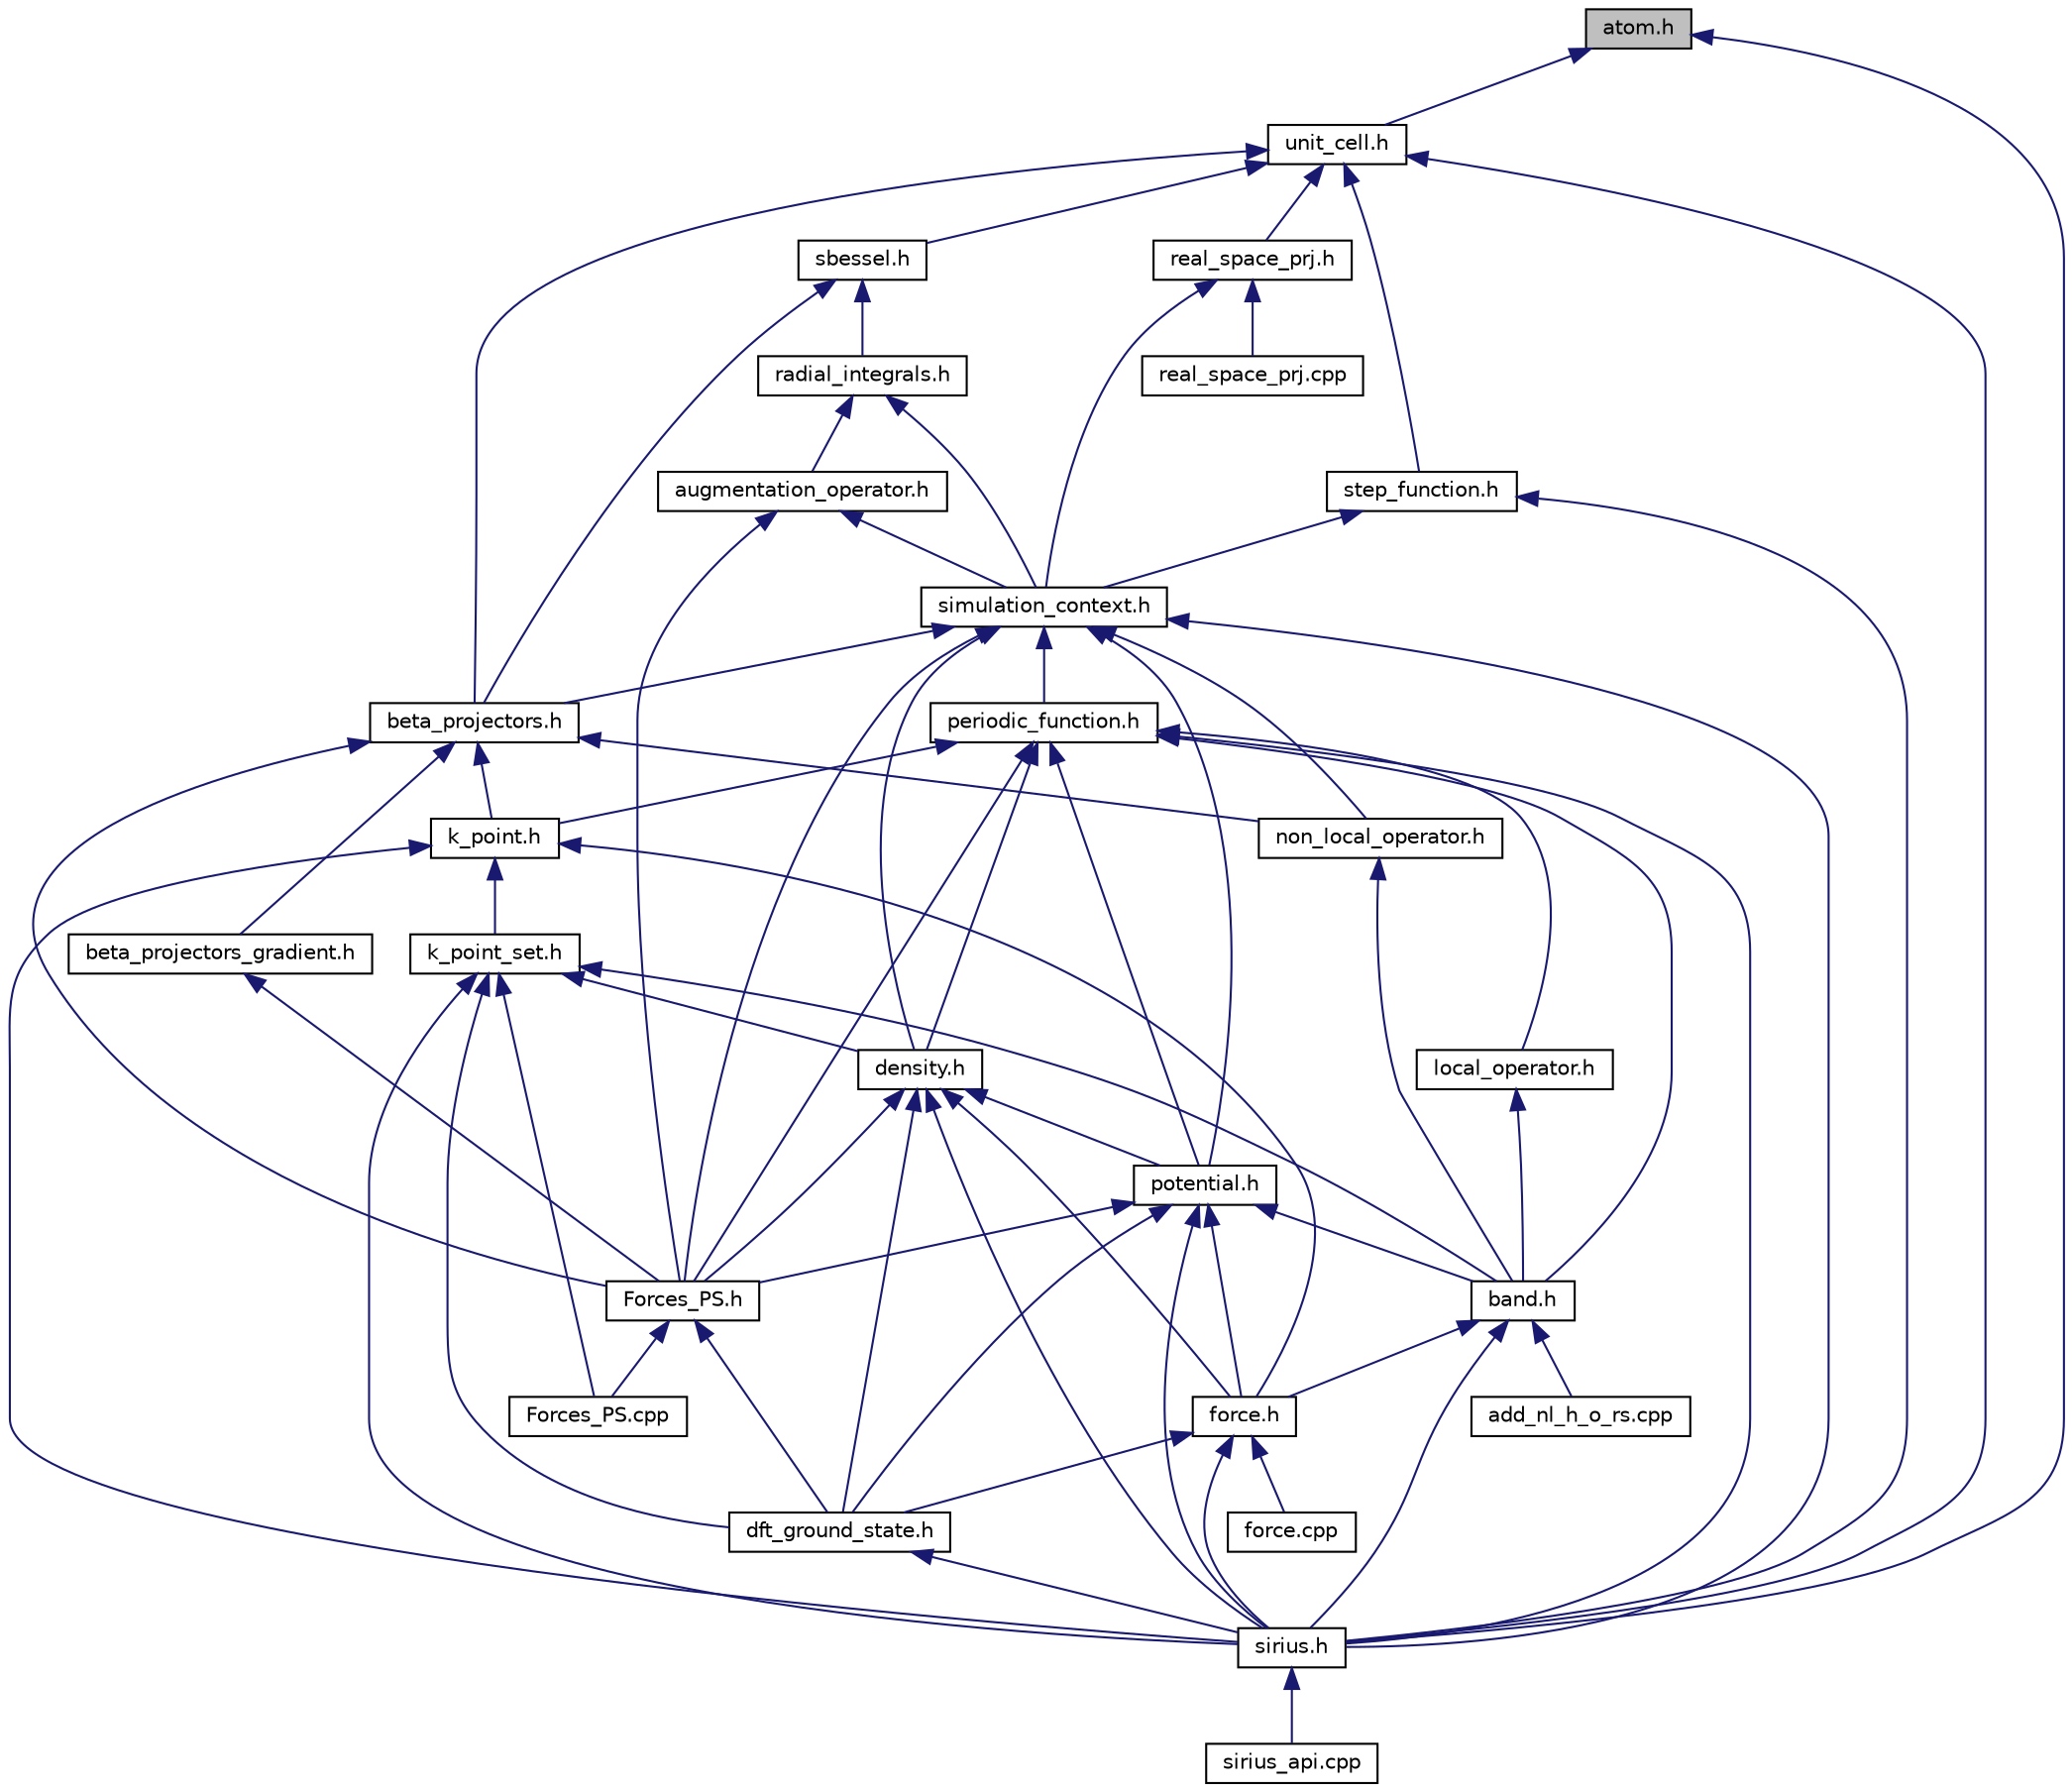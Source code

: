 digraph "atom.h"
{
 // INTERACTIVE_SVG=YES
  edge [fontname="Helvetica",fontsize="10",labelfontname="Helvetica",labelfontsize="10"];
  node [fontname="Helvetica",fontsize="10",shape=record];
  Node1 [label="atom.h",height=0.2,width=0.4,color="black", fillcolor="grey75", style="filled", fontcolor="black"];
  Node1 -> Node2 [dir="back",color="midnightblue",fontsize="10",style="solid"];
  Node2 [label="unit_cell.h",height=0.2,width=0.4,color="black", fillcolor="white", style="filled",URL="$unit__cell_8h.html",tooltip="Contains definition and partial implementation of sirius::Unit_cell class. "];
  Node2 -> Node3 [dir="back",color="midnightblue",fontsize="10",style="solid"];
  Node3 [label="sbessel.h",height=0.2,width=0.4,color="black", fillcolor="white", style="filled",URL="$sbessel_8h.html",tooltip="Contains implementation of sirius::Spherical_Bessel_functions and sirius::sbessel_approx classes..."];
  Node3 -> Node4 [dir="back",color="midnightblue",fontsize="10",style="solid"];
  Node4 [label="radial_integrals.h",height=0.2,width=0.4,color="black", fillcolor="white", style="filled",URL="$radial__integrals_8h.html",tooltip="Representation of various radial integrals. "];
  Node4 -> Node5 [dir="back",color="midnightblue",fontsize="10",style="solid"];
  Node5 [label="augmentation_operator.h",height=0.2,width=0.4,color="black", fillcolor="white", style="filled",URL="$augmentation__operator_8h.html",tooltip="Contains implementation of sirius::Augmentation_operator class. "];
  Node5 -> Node6 [dir="back",color="midnightblue",fontsize="10",style="solid"];
  Node6 [label="simulation_context.h",height=0.2,width=0.4,color="black", fillcolor="white", style="filled",URL="$simulation__context_8h.html",tooltip="Contains definition and implementation of Simulation_parameters and Simulation_context classes..."];
  Node6 -> Node7 [dir="back",color="midnightblue",fontsize="10",style="solid"];
  Node7 [label="periodic_function.h",height=0.2,width=0.4,color="black", fillcolor="white", style="filled",URL="$periodic__function_8h.html",tooltip="Contains declaration and partial implementation of sirius::Periodic_function class. "];
  Node7 -> Node8 [dir="back",color="midnightblue",fontsize="10",style="solid"];
  Node8 [label="band.h",height=0.2,width=0.4,color="black", fillcolor="white", style="filled",URL="$band_8h.html",tooltip="Contains declaration and partial implementation of sirius::Band class. "];
  Node8 -> Node9 [dir="back",color="midnightblue",fontsize="10",style="solid"];
  Node9 [label="add_nl_h_o_rs.cpp",height=0.2,width=0.4,color="black", fillcolor="white", style="filled",URL="$add__nl__h__o__rs_8cpp_source.html"];
  Node8 -> Node10 [dir="back",color="midnightblue",fontsize="10",style="solid"];
  Node10 [label="force.h",height=0.2,width=0.4,color="black", fillcolor="white", style="filled",URL="$force_8h.html",tooltip="Contains definition of sirius::Force class. "];
  Node10 -> Node11 [dir="back",color="midnightblue",fontsize="10",style="solid"];
  Node11 [label="dft_ground_state.h",height=0.2,width=0.4,color="black", fillcolor="white", style="filled",URL="$dft__ground__state_8h.html",tooltip="Contains definition and partial implementation of sirius::DFT_ground_state class. ..."];
  Node11 -> Node12 [dir="back",color="midnightblue",fontsize="10",style="solid"];
  Node12 [label="sirius.h",height=0.2,width=0.4,color="black", fillcolor="white", style="filled",URL="$sirius_8h.html",tooltip="\"All-in-one\" include file. "];
  Node12 -> Node13 [dir="back",color="midnightblue",fontsize="10",style="solid"];
  Node13 [label="sirius_api.cpp",height=0.2,width=0.4,color="black", fillcolor="white", style="filled",URL="$sirius__api_8cpp.html",tooltip="Fortran API. "];
  Node10 -> Node14 [dir="back",color="midnightblue",fontsize="10",style="solid"];
  Node14 [label="force.cpp",height=0.2,width=0.4,color="black", fillcolor="white", style="filled",URL="$force_8cpp.html",tooltip="Contains implementation of sirius::Force class. "];
  Node10 -> Node12 [dir="back",color="midnightblue",fontsize="10",style="solid"];
  Node8 -> Node12 [dir="back",color="midnightblue",fontsize="10",style="solid"];
  Node7 -> Node15 [dir="back",color="midnightblue",fontsize="10",style="solid"];
  Node15 [label="k_point.h",height=0.2,width=0.4,color="black", fillcolor="white", style="filled",URL="$k__point_8h.html",tooltip="Contains definition and partial implementation of sirius::K_point class. "];
  Node15 -> Node16 [dir="back",color="midnightblue",fontsize="10",style="solid"];
  Node16 [label="k_point_set.h",height=0.2,width=0.4,color="black", fillcolor="white", style="filled",URL="$k__point__set_8h.html",tooltip="Contains declaration and partial implementation of sirius::K_point_set class. "];
  Node16 -> Node8 [dir="back",color="midnightblue",fontsize="10",style="solid"];
  Node16 -> Node17 [dir="back",color="midnightblue",fontsize="10",style="solid"];
  Node17 [label="density.h",height=0.2,width=0.4,color="black", fillcolor="white", style="filled",URL="$density_8h.html",tooltip="Contains definition and partial implementation of sirius::Density class. "];
  Node17 -> Node18 [dir="back",color="midnightblue",fontsize="10",style="solid"];
  Node18 [label="potential.h",height=0.2,width=0.4,color="black", fillcolor="white", style="filled",URL="$potential_8h.html",tooltip="Contains declaration and partial implementation of sirius::Potential class. "];
  Node18 -> Node8 [dir="back",color="midnightblue",fontsize="10",style="solid"];
  Node18 -> Node11 [dir="back",color="midnightblue",fontsize="10",style="solid"];
  Node18 -> Node10 [dir="back",color="midnightblue",fontsize="10",style="solid"];
  Node18 -> Node19 [dir="back",color="midnightblue",fontsize="10",style="solid"];
  Node19 [label="Forces_PS.h",height=0.2,width=0.4,color="black", fillcolor="white", style="filled",URL="$_forces___p_s_8h_source.html"];
  Node19 -> Node11 [dir="back",color="midnightblue",fontsize="10",style="solid"];
  Node19 -> Node20 [dir="back",color="midnightblue",fontsize="10",style="solid"];
  Node20 [label="Forces_PS.cpp",height=0.2,width=0.4,color="black", fillcolor="white", style="filled",URL="$_forces___p_s_8cpp_source.html"];
  Node18 -> Node12 [dir="back",color="midnightblue",fontsize="10",style="solid"];
  Node17 -> Node11 [dir="back",color="midnightblue",fontsize="10",style="solid"];
  Node17 -> Node10 [dir="back",color="midnightblue",fontsize="10",style="solid"];
  Node17 -> Node19 [dir="back",color="midnightblue",fontsize="10",style="solid"];
  Node17 -> Node12 [dir="back",color="midnightblue",fontsize="10",style="solid"];
  Node16 -> Node11 [dir="back",color="midnightblue",fontsize="10",style="solid"];
  Node16 -> Node20 [dir="back",color="midnightblue",fontsize="10",style="solid"];
  Node16 -> Node12 [dir="back",color="midnightblue",fontsize="10",style="solid"];
  Node15 -> Node10 [dir="back",color="midnightblue",fontsize="10",style="solid"];
  Node15 -> Node12 [dir="back",color="midnightblue",fontsize="10",style="solid"];
  Node7 -> Node18 [dir="back",color="midnightblue",fontsize="10",style="solid"];
  Node7 -> Node17 [dir="back",color="midnightblue",fontsize="10",style="solid"];
  Node7 -> Node21 [dir="back",color="midnightblue",fontsize="10",style="solid"];
  Node21 [label="local_operator.h",height=0.2,width=0.4,color="black", fillcolor="white", style="filled",URL="$local__operator_8h.html",tooltip="Contains declaration and implementation of sirius::Local_operator class. "];
  Node21 -> Node8 [dir="back",color="midnightblue",fontsize="10",style="solid"];
  Node7 -> Node19 [dir="back",color="midnightblue",fontsize="10",style="solid"];
  Node7 -> Node12 [dir="back",color="midnightblue",fontsize="10",style="solid"];
  Node6 -> Node22 [dir="back",color="midnightblue",fontsize="10",style="solid"];
  Node22 [label="beta_projectors.h",height=0.2,width=0.4,color="black", fillcolor="white", style="filled",URL="$beta__projectors_8h.html",tooltip="Contains declaration and implementation of sirius::Beta_projectors class. "];
  Node22 -> Node15 [dir="back",color="midnightblue",fontsize="10",style="solid"];
  Node22 -> Node23 [dir="back",color="midnightblue",fontsize="10",style="solid"];
  Node23 [label="non_local_operator.h",height=0.2,width=0.4,color="black", fillcolor="white", style="filled",URL="$non__local__operator_8h.html",tooltip="Contains declaration and implementation of sirius::Non_local_operator class. "];
  Node23 -> Node8 [dir="back",color="midnightblue",fontsize="10",style="solid"];
  Node22 -> Node24 [dir="back",color="midnightblue",fontsize="10",style="solid"];
  Node24 [label="beta_projectors_gradient.h",height=0.2,width=0.4,color="black", fillcolor="white", style="filled",URL="$beta__projectors__gradient_8h_source.html"];
  Node24 -> Node19 [dir="back",color="midnightblue",fontsize="10",style="solid"];
  Node22 -> Node19 [dir="back",color="midnightblue",fontsize="10",style="solid"];
  Node6 -> Node18 [dir="back",color="midnightblue",fontsize="10",style="solid"];
  Node6 -> Node17 [dir="back",color="midnightblue",fontsize="10",style="solid"];
  Node6 -> Node23 [dir="back",color="midnightblue",fontsize="10",style="solid"];
  Node6 -> Node19 [dir="back",color="midnightblue",fontsize="10",style="solid"];
  Node6 -> Node12 [dir="back",color="midnightblue",fontsize="10",style="solid"];
  Node5 -> Node19 [dir="back",color="midnightblue",fontsize="10",style="solid"];
  Node4 -> Node6 [dir="back",color="midnightblue",fontsize="10",style="solid"];
  Node3 -> Node22 [dir="back",color="midnightblue",fontsize="10",style="solid"];
  Node2 -> Node25 [dir="back",color="midnightblue",fontsize="10",style="solid"];
  Node25 [label="step_function.h",height=0.2,width=0.4,color="black", fillcolor="white", style="filled",URL="$step__function_8h.html",tooltip="Contains definition and partial implementation of sirius::Step_function class. "];
  Node25 -> Node6 [dir="back",color="midnightblue",fontsize="10",style="solid"];
  Node25 -> Node12 [dir="back",color="midnightblue",fontsize="10",style="solid"];
  Node2 -> Node26 [dir="back",color="midnightblue",fontsize="10",style="solid"];
  Node26 [label="real_space_prj.h",height=0.2,width=0.4,color="black", fillcolor="white", style="filled",URL="$real__space__prj_8h_source.html"];
  Node26 -> Node6 [dir="back",color="midnightblue",fontsize="10",style="solid"];
  Node26 -> Node27 [dir="back",color="midnightblue",fontsize="10",style="solid"];
  Node27 [label="real_space_prj.cpp",height=0.2,width=0.4,color="black", fillcolor="white", style="filled",URL="$real__space__prj_8cpp_source.html"];
  Node2 -> Node22 [dir="back",color="midnightblue",fontsize="10",style="solid"];
  Node2 -> Node12 [dir="back",color="midnightblue",fontsize="10",style="solid"];
  Node1 -> Node12 [dir="back",color="midnightblue",fontsize="10",style="solid"];
}
